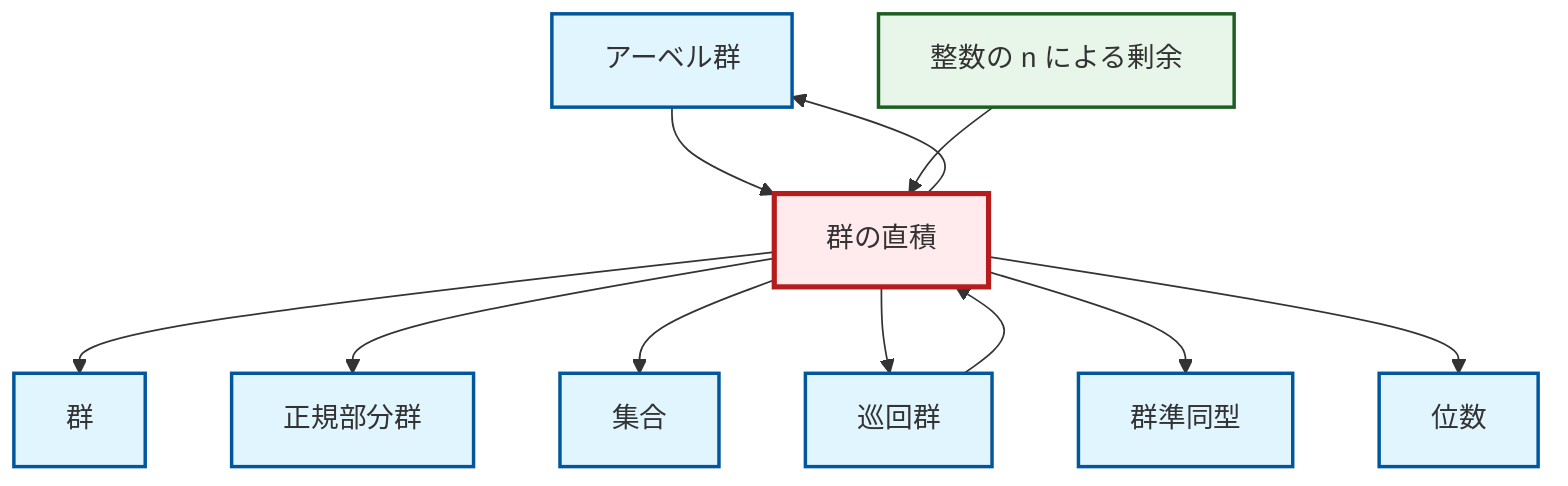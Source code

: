 graph TD
    classDef definition fill:#e1f5fe,stroke:#01579b,stroke-width:2px
    classDef theorem fill:#f3e5f5,stroke:#4a148c,stroke-width:2px
    classDef axiom fill:#fff3e0,stroke:#e65100,stroke-width:2px
    classDef example fill:#e8f5e9,stroke:#1b5e20,stroke-width:2px
    classDef current fill:#ffebee,stroke:#b71c1c,stroke-width:3px
    def-order["位数"]:::definition
    def-abelian-group["アーベル群"]:::definition
    def-normal-subgroup["正規部分群"]:::definition
    def-homomorphism["群準同型"]:::definition
    def-set["集合"]:::definition
    ex-quotient-integers-mod-n["整数の n による剰余"]:::example
    def-cyclic-group["巡回群"]:::definition
    def-direct-product["群の直積"]:::definition
    def-group["群"]:::definition
    def-direct-product --> def-group
    def-abelian-group --> def-direct-product
    def-direct-product --> def-normal-subgroup
    def-direct-product --> def-set
    def-cyclic-group --> def-direct-product
    def-direct-product --> def-cyclic-group
    def-direct-product --> def-homomorphism
    ex-quotient-integers-mod-n --> def-direct-product
    def-direct-product --> def-order
    def-direct-product --> def-abelian-group
    class def-direct-product current